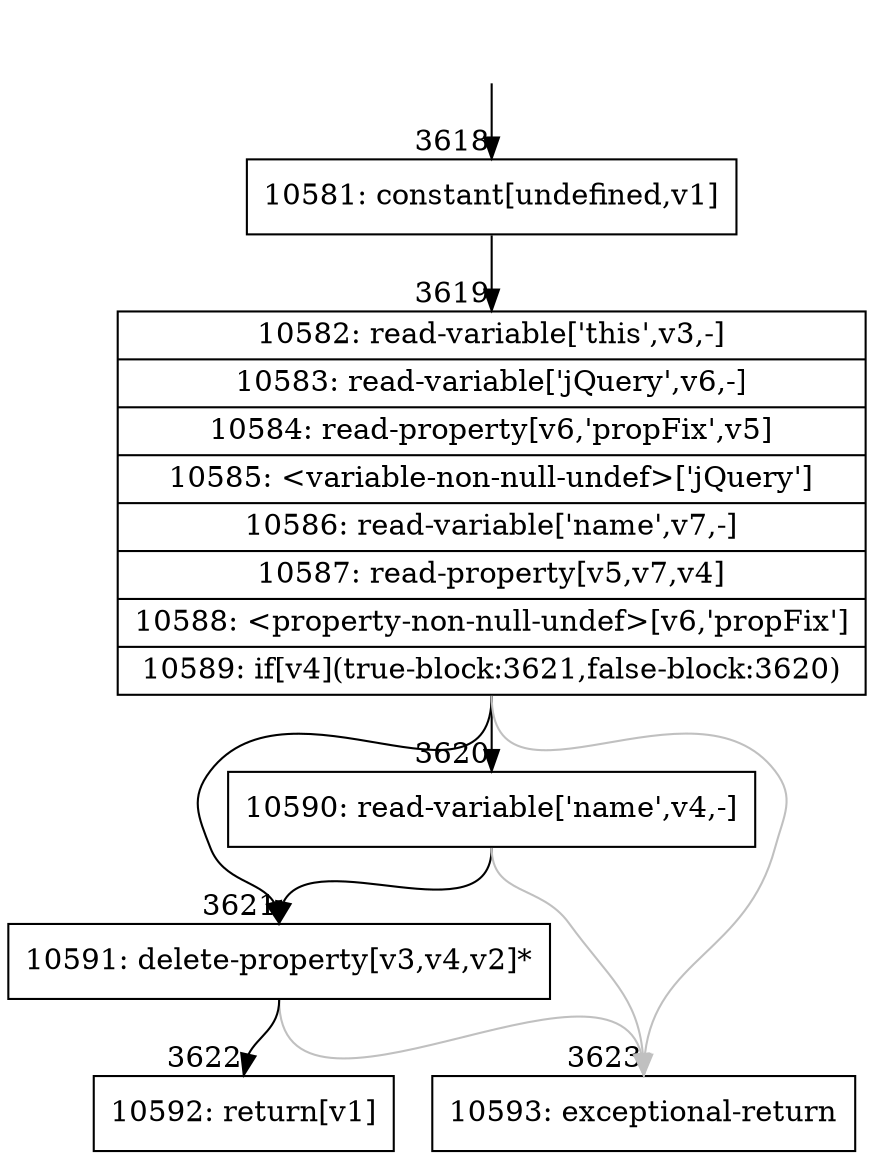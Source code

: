 digraph {
rankdir="TD"
BB_entry247[shape=none,label=""];
BB_entry247 -> BB3618 [tailport=s, headport=n, headlabel="    3618"]
BB3618 [shape=record label="{10581: constant[undefined,v1]}" ] 
BB3618 -> BB3619 [tailport=s, headport=n, headlabel="      3619"]
BB3619 [shape=record label="{10582: read-variable['this',v3,-]|10583: read-variable['jQuery',v6,-]|10584: read-property[v6,'propFix',v5]|10585: \<variable-non-null-undef\>['jQuery']|10586: read-variable['name',v7,-]|10587: read-property[v5,v7,v4]|10588: \<property-non-null-undef\>[v6,'propFix']|10589: if[v4](true-block:3621,false-block:3620)}" ] 
BB3619 -> BB3621 [tailport=s, headport=n, headlabel="      3621"]
BB3619 -> BB3620 [tailport=s, headport=n, headlabel="      3620"]
BB3619 -> BB3623 [tailport=s, headport=n, color=gray, headlabel="      3623"]
BB3620 [shape=record label="{10590: read-variable['name',v4,-]}" ] 
BB3620 -> BB3621 [tailport=s, headport=n]
BB3620 -> BB3623 [tailport=s, headport=n, color=gray]
BB3621 [shape=record label="{10591: delete-property[v3,v4,v2]*}" ] 
BB3621 -> BB3622 [tailport=s, headport=n, headlabel="      3622"]
BB3621 -> BB3623 [tailport=s, headport=n, color=gray]
BB3622 [shape=record label="{10592: return[v1]}" ] 
BB3623 [shape=record label="{10593: exceptional-return}" ] 
}
